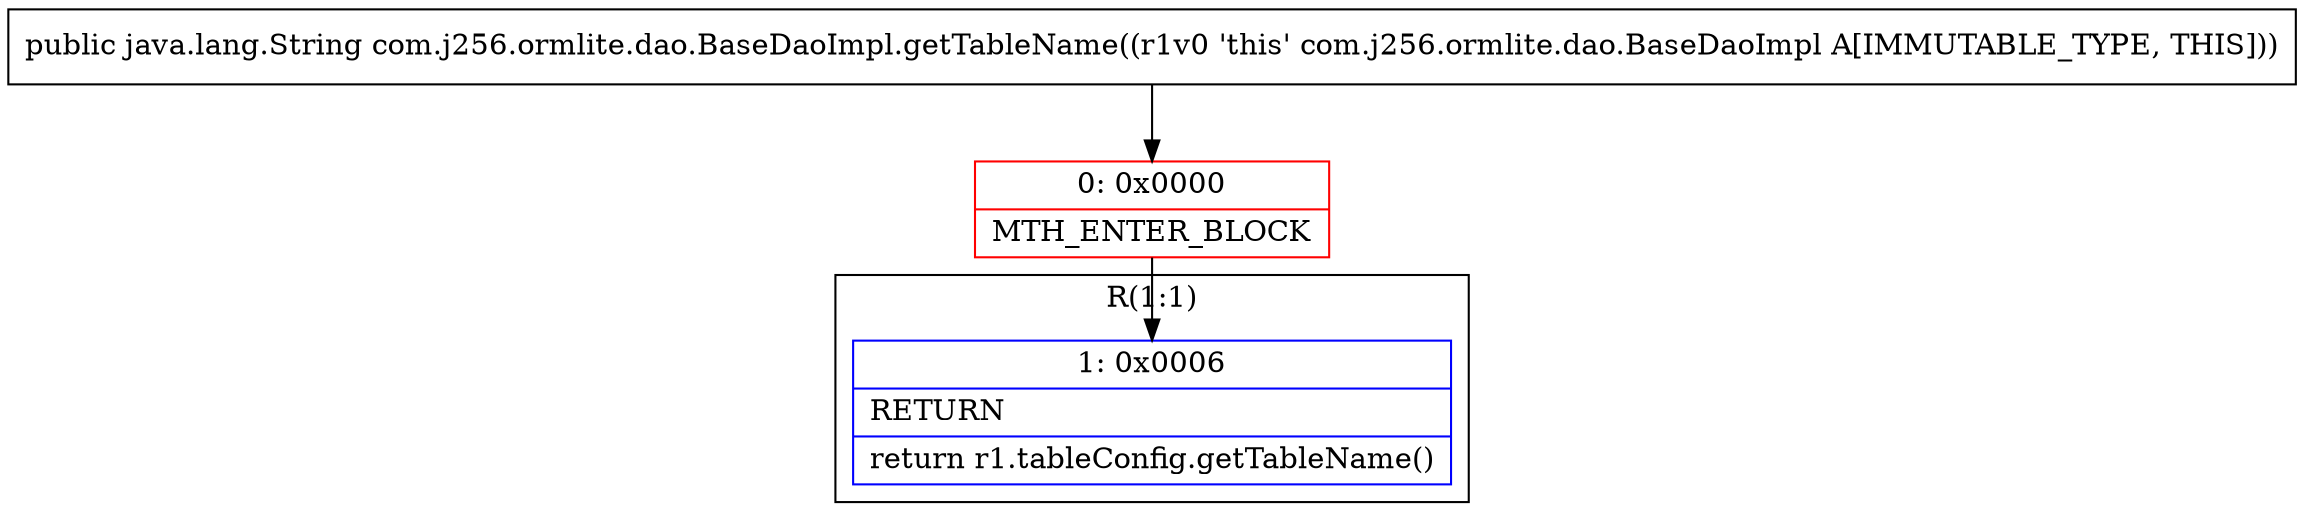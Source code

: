digraph "CFG forcom.j256.ormlite.dao.BaseDaoImpl.getTableName()Ljava\/lang\/String;" {
subgraph cluster_Region_774841269 {
label = "R(1:1)";
node [shape=record,color=blue];
Node_1 [shape=record,label="{1\:\ 0x0006|RETURN\l|return r1.tableConfig.getTableName()\l}"];
}
Node_0 [shape=record,color=red,label="{0\:\ 0x0000|MTH_ENTER_BLOCK\l}"];
MethodNode[shape=record,label="{public java.lang.String com.j256.ormlite.dao.BaseDaoImpl.getTableName((r1v0 'this' com.j256.ormlite.dao.BaseDaoImpl A[IMMUTABLE_TYPE, THIS])) }"];
MethodNode -> Node_0;
Node_0 -> Node_1;
}


